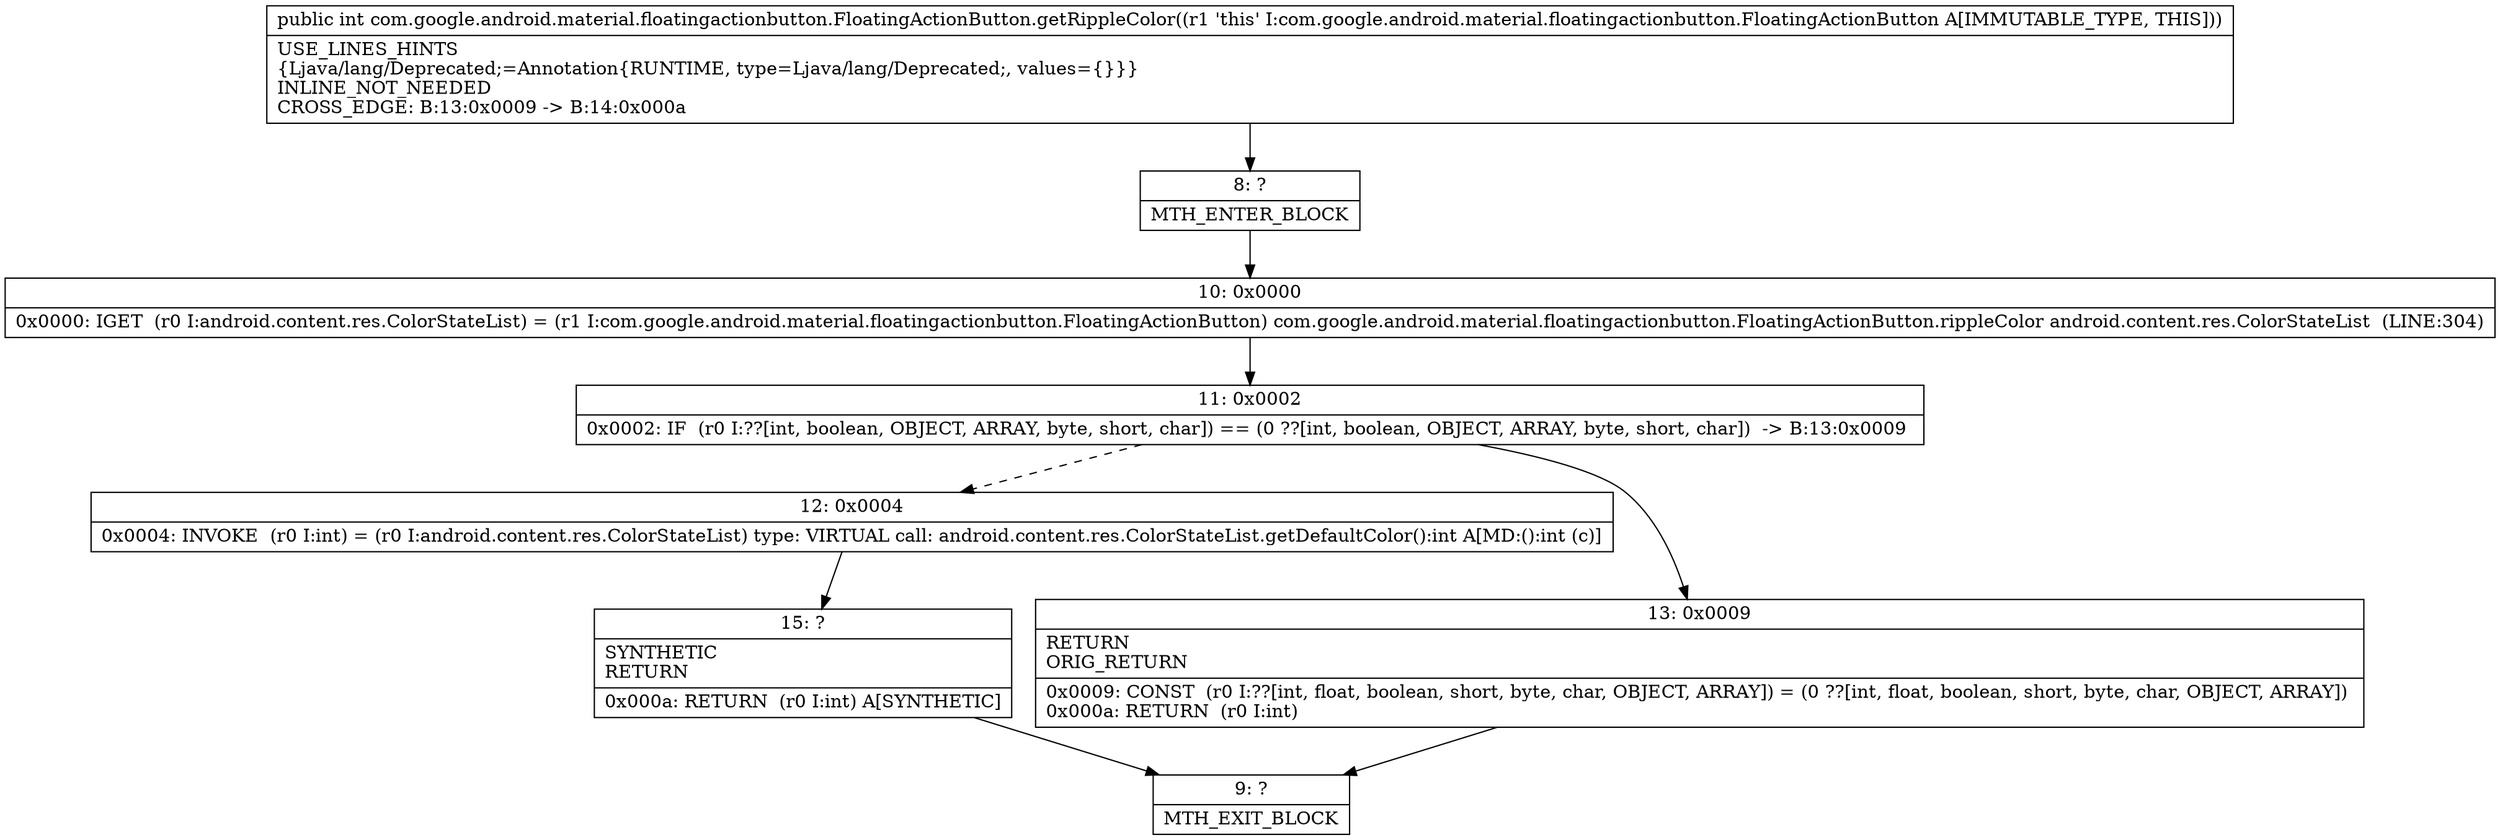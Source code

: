 digraph "CFG forcom.google.android.material.floatingactionbutton.FloatingActionButton.getRippleColor()I" {
Node_8 [shape=record,label="{8\:\ ?|MTH_ENTER_BLOCK\l}"];
Node_10 [shape=record,label="{10\:\ 0x0000|0x0000: IGET  (r0 I:android.content.res.ColorStateList) = (r1 I:com.google.android.material.floatingactionbutton.FloatingActionButton) com.google.android.material.floatingactionbutton.FloatingActionButton.rippleColor android.content.res.ColorStateList  (LINE:304)\l}"];
Node_11 [shape=record,label="{11\:\ 0x0002|0x0002: IF  (r0 I:??[int, boolean, OBJECT, ARRAY, byte, short, char]) == (0 ??[int, boolean, OBJECT, ARRAY, byte, short, char])  \-\> B:13:0x0009 \l}"];
Node_12 [shape=record,label="{12\:\ 0x0004|0x0004: INVOKE  (r0 I:int) = (r0 I:android.content.res.ColorStateList) type: VIRTUAL call: android.content.res.ColorStateList.getDefaultColor():int A[MD:():int (c)]\l}"];
Node_15 [shape=record,label="{15\:\ ?|SYNTHETIC\lRETURN\l|0x000a: RETURN  (r0 I:int) A[SYNTHETIC]\l}"];
Node_9 [shape=record,label="{9\:\ ?|MTH_EXIT_BLOCK\l}"];
Node_13 [shape=record,label="{13\:\ 0x0009|RETURN\lORIG_RETURN\l|0x0009: CONST  (r0 I:??[int, float, boolean, short, byte, char, OBJECT, ARRAY]) = (0 ??[int, float, boolean, short, byte, char, OBJECT, ARRAY]) \l0x000a: RETURN  (r0 I:int) \l}"];
MethodNode[shape=record,label="{public int com.google.android.material.floatingactionbutton.FloatingActionButton.getRippleColor((r1 'this' I:com.google.android.material.floatingactionbutton.FloatingActionButton A[IMMUTABLE_TYPE, THIS]))  | USE_LINES_HINTS\l\{Ljava\/lang\/Deprecated;=Annotation\{RUNTIME, type=Ljava\/lang\/Deprecated;, values=\{\}\}\}\lINLINE_NOT_NEEDED\lCROSS_EDGE: B:13:0x0009 \-\> B:14:0x000a\l}"];
MethodNode -> Node_8;Node_8 -> Node_10;
Node_10 -> Node_11;
Node_11 -> Node_12[style=dashed];
Node_11 -> Node_13;
Node_12 -> Node_15;
Node_15 -> Node_9;
Node_13 -> Node_9;
}

